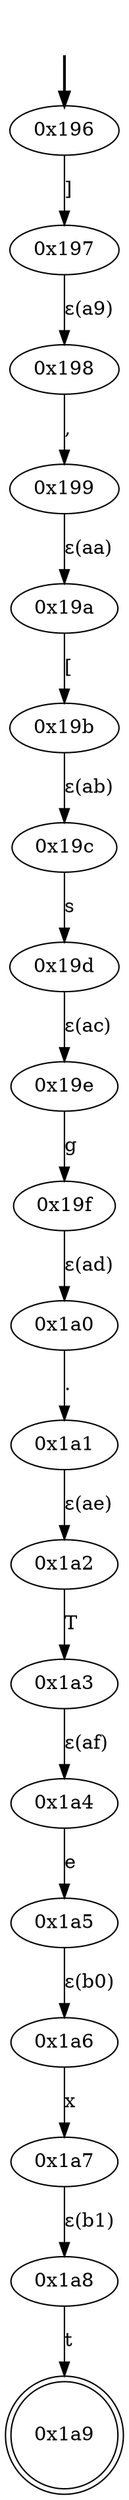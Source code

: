 digraph {
	fake [style=invisible]
	"0x196" [root=true]
	"0x197"
	"0x198"
	"0x199"
	"0x19a"
	"0x19b"
	"0x19c"
	"0x19d"
	"0x19e"
	"0x19f"
	"0x1a0"
	"0x1a1"
	"0x1a2"
	"0x1a3"
	"0x1a4"
	"0x1a5"
	"0x1a6"
	"0x1a7"
	"0x1a8"
	"0x1a9" [shape=doublecircle]
	fake -> "0x196" [style=bold]
	"0x196" -> "0x197" [label="]"]
	"0x198" -> "0x199" [label=","]
	"0x197" -> "0x198" [label="ε(a9)"]
	"0x19a" -> "0x19b" [label="["]
	"0x199" -> "0x19a" [label="ε(aa)"]
	"0x19c" -> "0x19d" [label=s]
	"0x19b" -> "0x19c" [label="ε(ab)"]
	"0x19e" -> "0x19f" [label=g]
	"0x19d" -> "0x19e" [label="ε(ac)"]
	"0x1a0" -> "0x1a1" [label="."]
	"0x19f" -> "0x1a0" [label="ε(ad)"]
	"0x1a2" -> "0x1a3" [label=T]
	"0x1a1" -> "0x1a2" [label="ε(ae)"]
	"0x1a4" -> "0x1a5" [label=e]
	"0x1a3" -> "0x1a4" [label="ε(af)"]
	"0x1a6" -> "0x1a7" [label=x]
	"0x1a5" -> "0x1a6" [label="ε(b0)"]
	"0x1a8" -> "0x1a9" [label=t]
	"0x1a7" -> "0x1a8" [label="ε(b1)"]
}
